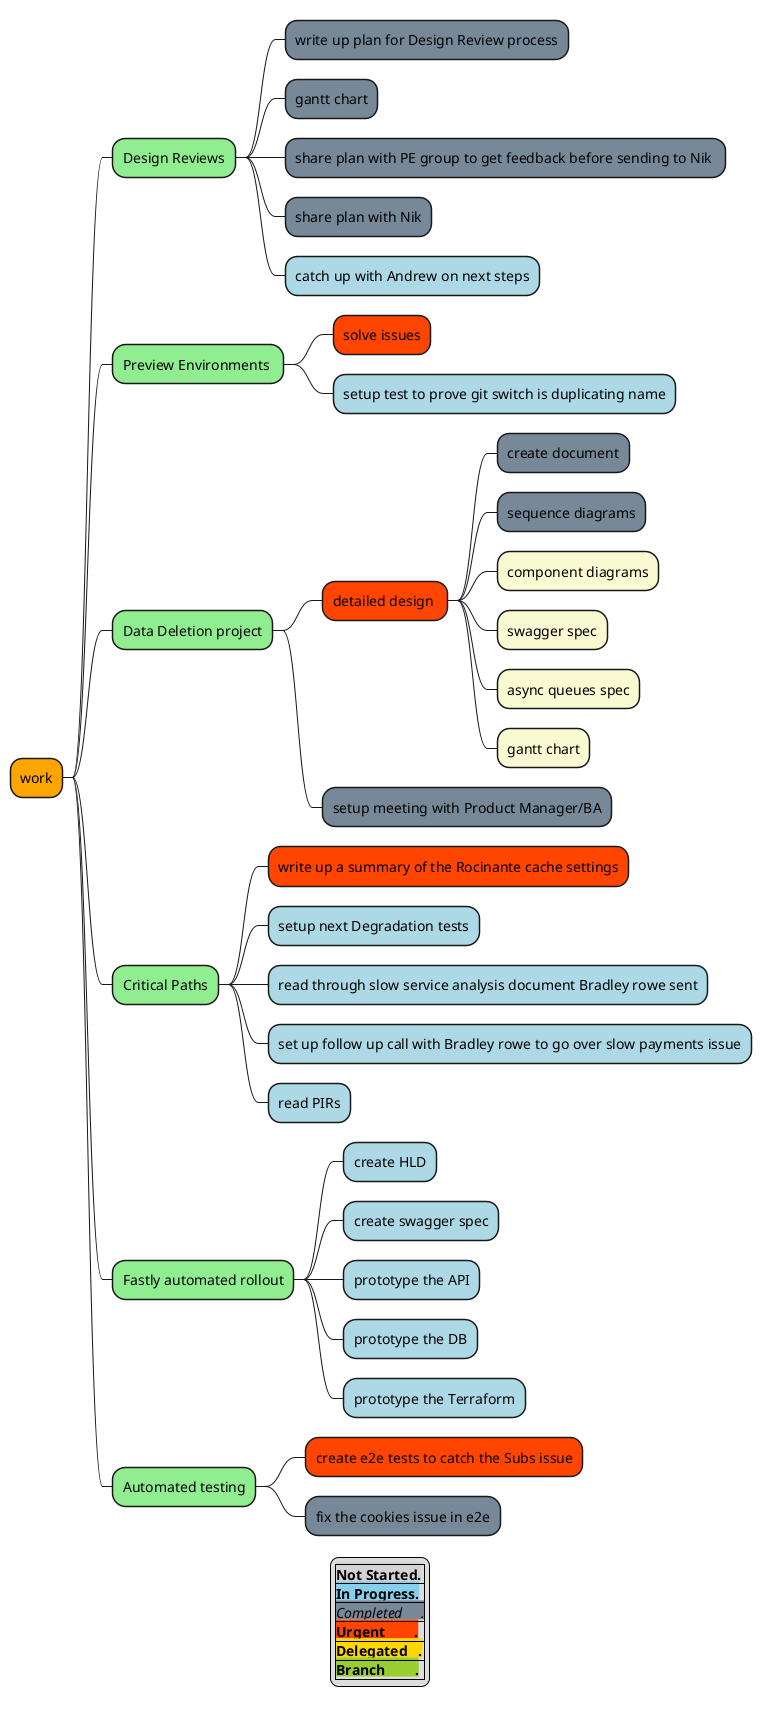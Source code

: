 @startmindmap
*[#Orange] work
 *[#lightgreen] Design Reviews
  *[#LightSlateGrey] write up plan for Design Review process
  *[#LightSlateGrey] gantt chart
  *[#LightSlateGrey] share plan with PE group to get feedback before sending to Nik 
  *[#LightSlateGrey] share plan with Nik
  *[#lightblue] catch up with Andrew on next steps
 *[#lightgreen] Preview Environments 
  *[#OrangeRed] solve issues
  *[#lightblue] setup test to prove git switch is duplicating name
 *[#lightgreen] Data Deletion project
  *[#OrangeRed] detailed design 
   *[#LightSlateGray] create document
   *[#LightSlateGray] sequence diagrams
   *[#LightGoldenRodYellow] component diagrams
   *[#LightGoldenRodYellow] swagger spec
   *[#LightGoldenRodYellow] async queues spec
   *[#LightGoldenRodYellow] gantt chart
  *[#LightSlateGray] setup meeting with Product Manager/BA
 *[#lightgreen] Critical Paths
  *[#OrangeRed] write up a summary of the Rocinante cache settings
  *[#lightblue] setup next Degradation tests
  *[#lightblue] read through slow service analysis document Bradley rowe sent
  *[#lightblue] set up follow up call with Bradley rowe to go over slow payments issue
  *[#lightblue] read PIRs
 *[#lightgreen] Fastly automated rollout
  *[#lightblue] create HLD
  *[#lightblue] create swagger spec
  *[#lightblue] prototype the API
  *[#lightblue] prototype the DB
  *[#lightblue] prototype the Terraform
 *[#lightgreen] Automated testing
  *[#OrangeRed] create e2e tests to catch the Subs issue
  *[#LightSlateGrey] fix the cookies issue in e2e

' Legend colours need to be updated manually :-(
legend
|<back:LightGray><b>Not Started.</b></back>|
|<back:SkyBlue><b>In Progress.</b></back>|
|<back:LightSlateGrey><i>Completed     .</i></back>|
|<back:OrangeRed><b>Urgent        .</b></back>|
|<back:Gold><b>Delegated   .</b></back>|
|<back:YellowGreen><b>Branch        .</b></back>|
endlegend
@endmindmap